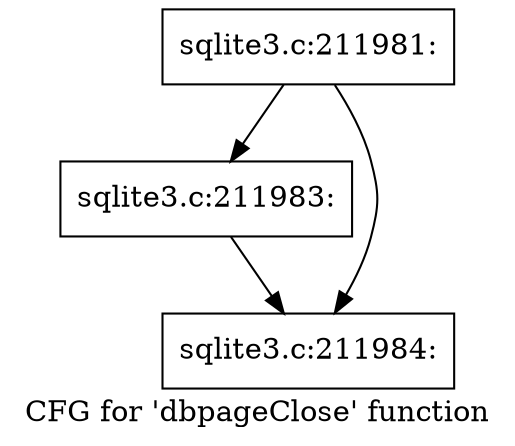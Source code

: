 digraph "CFG for 'dbpageClose' function" {
	label="CFG for 'dbpageClose' function";

	Node0x55c0fb6b9f80 [shape=record,label="{sqlite3.c:211981:}"];
	Node0x55c0fb6b9f80 -> Node0x55c0fb6ba400;
	Node0x55c0fb6b9f80 -> Node0x55c0fb6ba450;
	Node0x55c0fb6ba400 [shape=record,label="{sqlite3.c:211983:}"];
	Node0x55c0fb6ba400 -> Node0x55c0fb6ba450;
	Node0x55c0fb6ba450 [shape=record,label="{sqlite3.c:211984:}"];
}
